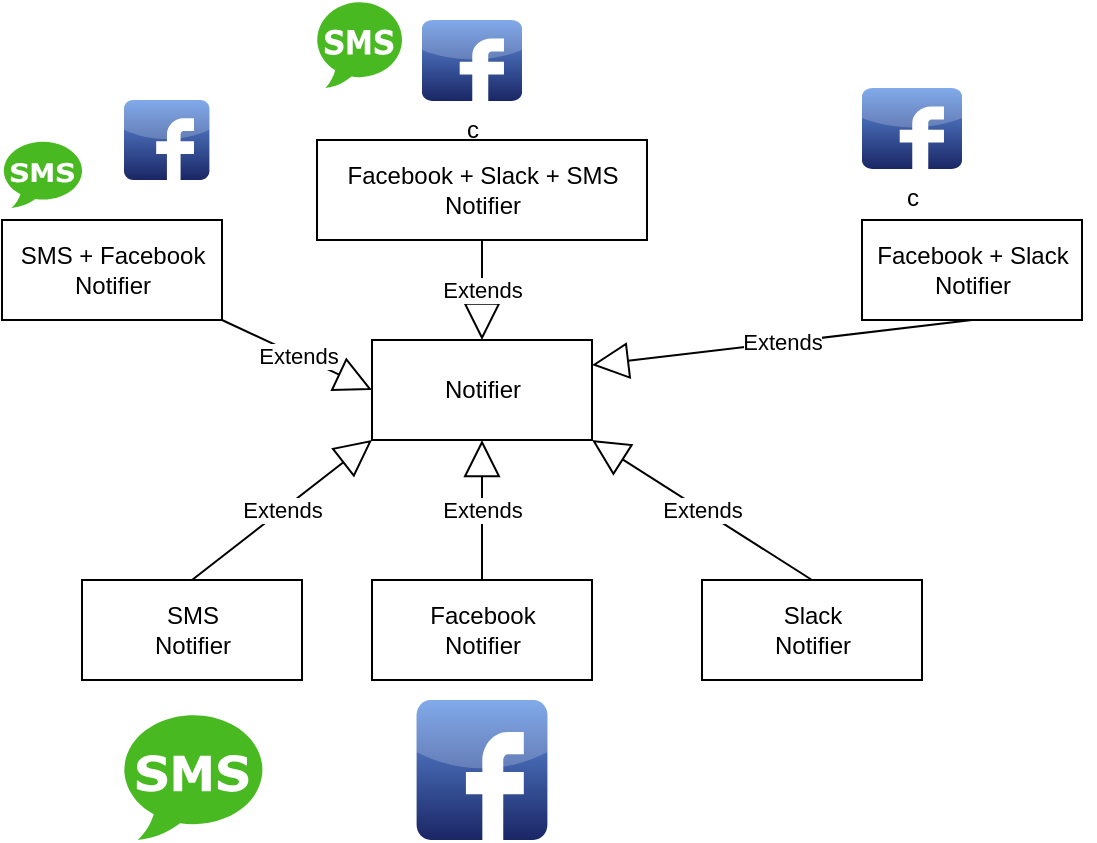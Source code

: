 <mxfile version="14.7.3" type="github" pages="3">
  <diagram id="obNtM0qAvO5QuTD8h4pH" name="Page-1">
    <mxGraphModel dx="1038" dy="1619" grid="1" gridSize="10" guides="1" tooltips="1" connect="1" arrows="1" fold="1" page="1" pageScale="1" pageWidth="850" pageHeight="1100" math="0" shadow="0">
      <root>
        <mxCell id="0" />
        <mxCell id="1" parent="0" />
        <mxCell id="wXi70E9RyrrPzbHguTK--1" value="&lt;div&gt;Notifier&lt;/div&gt;" style="html=1;" vertex="1" parent="1">
          <mxGeometry x="315" y="120" width="110" height="50" as="geometry" />
        </mxCell>
        <mxCell id="wXi70E9RyrrPzbHguTK--2" value="SMS&lt;div&gt;Notifier&lt;/div&gt;" style="html=1;" vertex="1" parent="1">
          <mxGeometry x="170" y="240" width="110" height="50" as="geometry" />
        </mxCell>
        <mxCell id="wXi70E9RyrrPzbHguTK--3" value="Facebook&lt;div&gt;Notifier&lt;/div&gt;" style="html=1;" vertex="1" parent="1">
          <mxGeometry x="315" y="240" width="110" height="50" as="geometry" />
        </mxCell>
        <mxCell id="wXi70E9RyrrPzbHguTK--4" value="Slack&lt;div&gt;Notifier&lt;/div&gt;" style="html=1;" vertex="1" parent="1">
          <mxGeometry x="480" y="240" width="110" height="50" as="geometry" />
        </mxCell>
        <mxCell id="wXi70E9RyrrPzbHguTK--5" value="Extends" style="endArrow=block;endSize=16;endFill=0;html=1;entryX=0;entryY=1;entryDx=0;entryDy=0;exitX=0.5;exitY=0;exitDx=0;exitDy=0;" edge="1" parent="1" source="wXi70E9RyrrPzbHguTK--2" target="wXi70E9RyrrPzbHguTK--1">
          <mxGeometry width="160" relative="1" as="geometry">
            <mxPoint x="220" y="390" as="sourcePoint" />
            <mxPoint x="380" y="390" as="targetPoint" />
          </mxGeometry>
        </mxCell>
        <mxCell id="wXi70E9RyrrPzbHguTK--7" value="Extends" style="endArrow=block;endSize=16;endFill=0;html=1;entryX=0.5;entryY=1;entryDx=0;entryDy=0;exitX=0.5;exitY=0;exitDx=0;exitDy=0;" edge="1" parent="1" source="wXi70E9RyrrPzbHguTK--3" target="wXi70E9RyrrPzbHguTK--1">
          <mxGeometry width="160" relative="1" as="geometry">
            <mxPoint x="300" y="340" as="sourcePoint" />
            <mxPoint x="390" y="270" as="targetPoint" />
          </mxGeometry>
        </mxCell>
        <mxCell id="wXi70E9RyrrPzbHguTK--8" value="Extends" style="endArrow=block;endSize=16;endFill=0;html=1;entryX=1;entryY=1;entryDx=0;entryDy=0;exitX=0.5;exitY=0;exitDx=0;exitDy=0;" edge="1" parent="1" source="wXi70E9RyrrPzbHguTK--4" target="wXi70E9RyrrPzbHguTK--1">
          <mxGeometry width="160" relative="1" as="geometry">
            <mxPoint x="510" y="210" as="sourcePoint" />
            <mxPoint x="510" y="140" as="targetPoint" />
          </mxGeometry>
        </mxCell>
        <mxCell id="wXi70E9RyrrPzbHguTK--9" value="" style="dashed=0;outlineConnect=0;html=1;align=center;labelPosition=center;verticalLabelPosition=bottom;verticalAlign=top;shape=mxgraph.webicons.facebook;fillColor=#6294E4;gradientColor=#1A2665" vertex="1" parent="1">
          <mxGeometry x="337.3" y="300" width="65.4" height="70" as="geometry" />
        </mxCell>
        <mxCell id="wXi70E9RyrrPzbHguTK--10" value="" style="shape=image;html=1;verticalAlign=top;verticalLabelPosition=bottom;labelBackgroundColor=#ffffff;imageAspect=0;aspect=fixed;image=https://cdn4.iconfinder.com/data/icons/logos-and-brands/512/306_Slack_logo-128.png" vertex="1" parent="1">
          <mxGeometry x="500.5" y="300" width="69" height="69" as="geometry" />
        </mxCell>
        <mxCell id="wXi70E9RyrrPzbHguTK--11" value="" style="dashed=0;outlineConnect=0;html=1;align=center;labelPosition=center;verticalLabelPosition=bottom;verticalAlign=top;shape=mxgraph.weblogos.sms;fillColor=#48B921;strokeColor=none" vertex="1" parent="1">
          <mxGeometry x="191" y="306" width="69.2" height="64" as="geometry" />
        </mxCell>
        <mxCell id="wXi70E9RyrrPzbHguTK--12" value="&lt;div&gt;SMS + Facebook&lt;/div&gt;&lt;div&gt;Notifier&lt;/div&gt;" style="html=1;" vertex="1" parent="1">
          <mxGeometry x="130" y="60" width="110" height="50" as="geometry" />
        </mxCell>
        <mxCell id="wXi70E9RyrrPzbHguTK--13" value="&lt;div&gt;Facebook + Slack + SMS&lt;/div&gt;&lt;div&gt;Notifier&lt;/div&gt;" style="html=1;" vertex="1" parent="1">
          <mxGeometry x="287.5" y="20" width="165" height="50" as="geometry" />
        </mxCell>
        <mxCell id="wXi70E9RyrrPzbHguTK--14" value="Facebook + Slack&lt;br&gt;&lt;div&gt;Notifier&lt;/div&gt;" style="html=1;" vertex="1" parent="1">
          <mxGeometry x="560" y="60" width="110" height="50" as="geometry" />
        </mxCell>
        <mxCell id="wXi70E9RyrrPzbHguTK--17" value="Extends" style="endArrow=block;endSize=16;endFill=0;html=1;entryX=0;entryY=0.5;entryDx=0;entryDy=0;exitX=1;exitY=1;exitDx=0;exitDy=0;" edge="1" parent="1" source="wXi70E9RyrrPzbHguTK--12" target="wXi70E9RyrrPzbHguTK--1">
          <mxGeometry width="160" relative="1" as="geometry">
            <mxPoint x="210" y="200" as="sourcePoint" />
            <mxPoint x="300" y="130" as="targetPoint" />
          </mxGeometry>
        </mxCell>
        <mxCell id="wXi70E9RyrrPzbHguTK--18" value="Extends" style="endArrow=block;endSize=16;endFill=0;html=1;exitX=0.5;exitY=1;exitDx=0;exitDy=0;" edge="1" parent="1" source="wXi70E9RyrrPzbHguTK--13" target="wXi70E9RyrrPzbHguTK--1">
          <mxGeometry width="160" relative="1" as="geometry">
            <mxPoint x="250" y="120" as="sourcePoint" />
            <mxPoint x="530" y="150" as="targetPoint" />
          </mxGeometry>
        </mxCell>
        <mxCell id="wXi70E9RyrrPzbHguTK--19" value="Extends" style="endArrow=block;endSize=16;endFill=0;html=1;exitX=0.5;exitY=1;exitDx=0;exitDy=0;entryX=1;entryY=0.25;entryDx=0;entryDy=0;" edge="1" parent="1" source="wXi70E9RyrrPzbHguTK--14" target="wXi70E9RyrrPzbHguTK--1">
          <mxGeometry width="160" relative="1" as="geometry">
            <mxPoint x="470" y="120" as="sourcePoint" />
            <mxPoint x="470" y="170" as="targetPoint" />
          </mxGeometry>
        </mxCell>
        <mxCell id="wXi70E9RyrrPzbHguTK--20" value="" style="dashed=0;outlineConnect=0;html=1;align=center;labelPosition=center;verticalLabelPosition=bottom;verticalAlign=top;shape=mxgraph.weblogos.sms;fillColor=#48B921;strokeColor=none" vertex="1" parent="1">
          <mxGeometry x="130.8" y="20" width="39.2" height="34" as="geometry" />
        </mxCell>
        <mxCell id="wXi70E9RyrrPzbHguTK--21" value="" style="dashed=0;outlineConnect=0;html=1;align=center;labelPosition=center;verticalLabelPosition=bottom;verticalAlign=top;shape=mxgraph.webicons.facebook;fillColor=#6294E4;gradientColor=#1A2665" vertex="1" parent="1">
          <mxGeometry x="191" width="42.7" height="40" as="geometry" />
        </mxCell>
        <mxCell id="wXi70E9RyrrPzbHguTK--22" value="" style="dashed=0;outlineConnect=0;html=1;align=center;labelPosition=center;verticalLabelPosition=bottom;verticalAlign=top;shape=mxgraph.weblogos.sms;fillColor=#48B921;strokeColor=none" vertex="1" parent="1">
          <mxGeometry x="287.5" y="-50" width="42.5" height="44" as="geometry" />
        </mxCell>
        <mxCell id="wXi70E9RyrrPzbHguTK--23" value="c" style="dashed=0;outlineConnect=0;html=1;align=center;labelPosition=center;verticalLabelPosition=bottom;verticalAlign=top;shape=mxgraph.webicons.facebook;fillColor=#6294E4;gradientColor=#1A2665" vertex="1" parent="1">
          <mxGeometry x="340" y="-40" width="50" height="40.5" as="geometry" />
        </mxCell>
        <mxCell id="wXi70E9RyrrPzbHguTK--24" value="" style="shape=image;html=1;verticalAlign=top;verticalLabelPosition=bottom;labelBackgroundColor=#ffffff;imageAspect=0;aspect=fixed;image=https://cdn4.iconfinder.com/data/icons/logos-and-brands/512/306_Slack_logo-128.png" vertex="1" parent="1">
          <mxGeometry x="402.7" y="-50" width="56.5" height="56.5" as="geometry" />
        </mxCell>
        <mxCell id="wXi70E9RyrrPzbHguTK--25" value="c" style="dashed=0;outlineConnect=0;html=1;align=center;labelPosition=center;verticalLabelPosition=bottom;verticalAlign=top;shape=mxgraph.webicons.facebook;fillColor=#6294E4;gradientColor=#1A2665" vertex="1" parent="1">
          <mxGeometry x="560" y="-6" width="50" height="40.5" as="geometry" />
        </mxCell>
        <mxCell id="wXi70E9RyrrPzbHguTK--26" value="" style="shape=image;html=1;verticalAlign=top;verticalLabelPosition=bottom;labelBackgroundColor=#ffffff;imageAspect=0;aspect=fixed;image=https://cdn4.iconfinder.com/data/icons/logos-and-brands/512/306_Slack_logo-128.png" vertex="1" parent="1">
          <mxGeometry x="620" y="-14" width="56.5" height="56.5" as="geometry" />
        </mxCell>
      </root>
    </mxGraphModel>
  </diagram>
  <diagram id="hD9ZUC1AC_Yd4mX_c_vk" name="Page-2">
    <mxGraphModel dx="1038" dy="519" grid="1" gridSize="10" guides="1" tooltips="1" connect="1" arrows="1" fold="1" page="1" pageScale="1" pageWidth="850" pageHeight="1100" math="0" shadow="0">
      <root>
        <mxCell id="s6kPz8wZKVb3iE4a7DDW-0" />
        <mxCell id="s6kPz8wZKVb3iE4a7DDW-1" parent="s6kPz8wZKVb3iE4a7DDW-0" />
        <mxCell id="O9yW0eE3P57p5rW0reVG-0" value="Parent" style="html=1;" vertex="1" parent="s6kPz8wZKVb3iE4a7DDW-1">
          <mxGeometry x="240" y="260" width="110" height="50" as="geometry" />
        </mxCell>
        <mxCell id="O9yW0eE3P57p5rW0reVG-1" value="Child" style="html=1;" vertex="1" parent="s6kPz8wZKVb3iE4a7DDW-1">
          <mxGeometry x="130" y="380" width="110" height="50" as="geometry" />
        </mxCell>
        <mxCell id="O9yW0eE3P57p5rW0reVG-2" value="Child" style="html=1;" vertex="1" parent="s6kPz8wZKVb3iE4a7DDW-1">
          <mxGeometry x="350" y="380" width="110" height="50" as="geometry" />
        </mxCell>
        <mxCell id="9UbAyMBFpO-ACWUitK4b-0" value="Extends" style="endArrow=block;endSize=16;endFill=0;html=1;entryX=0.25;entryY=1;entryDx=0;entryDy=0;exitX=0.5;exitY=0;exitDx=0;exitDy=0;" edge="1" parent="s6kPz8wZKVb3iE4a7DDW-1" source="O9yW0eE3P57p5rW0reVG-1" target="O9yW0eE3P57p5rW0reVG-0">
          <mxGeometry width="160" relative="1" as="geometry">
            <mxPoint x="240" y="110" as="sourcePoint" />
            <mxPoint x="315" y="145" as="targetPoint" />
          </mxGeometry>
        </mxCell>
        <mxCell id="9UbAyMBFpO-ACWUitK4b-1" value="Extends" style="endArrow=block;endSize=16;endFill=0;html=1;entryX=0.75;entryY=1;entryDx=0;entryDy=0;exitX=0.25;exitY=0;exitDx=0;exitDy=0;" edge="1" parent="s6kPz8wZKVb3iE4a7DDW-1" source="O9yW0eE3P57p5rW0reVG-2" target="O9yW0eE3P57p5rW0reVG-0">
          <mxGeometry width="160" relative="1" as="geometry">
            <mxPoint x="195" y="390" as="sourcePoint" />
            <mxPoint x="277.5" y="320" as="targetPoint" />
          </mxGeometry>
        </mxCell>
        <mxCell id="DBsJD7ATE8R1dUXpkr1o-0" value="Client" style="html=1;" vertex="1" parent="s6kPz8wZKVb3iE4a7DDW-1">
          <mxGeometry x="530" y="310" width="110" height="50" as="geometry" />
        </mxCell>
        <mxCell id="DBsJD7ATE8R1dUXpkr1o-1" value="Service" style="html=1;" vertex="1" parent="s6kPz8wZKVb3iE4a7DDW-1">
          <mxGeometry x="720" y="310" width="110" height="50" as="geometry" />
        </mxCell>
        <mxCell id="DBsJD7ATE8R1dUXpkr1o-2" value="1" style="endArrow=open;html=1;endSize=12;startArrow=diamondThin;startSize=14;startFill=0;edgeStyle=orthogonalEdgeStyle;align=left;verticalAlign=bottom;entryX=0;entryY=0.5;entryDx=0;entryDy=0;exitX=1;exitY=0.5;exitDx=0;exitDy=0;" edge="1" parent="s6kPz8wZKVb3iE4a7DDW-1" source="DBsJD7ATE8R1dUXpkr1o-0" target="DBsJD7ATE8R1dUXpkr1o-1">
          <mxGeometry x="-1" y="3" relative="1" as="geometry">
            <mxPoint x="530" y="260" as="sourcePoint" />
            <mxPoint x="690" y="260" as="targetPoint" />
          </mxGeometry>
        </mxCell>
        <mxCell id="DBsJD7ATE8R1dUXpkr1o-3" value="Inheritance" style="text;html=1;strokeColor=none;fillColor=none;align=center;verticalAlign=middle;whiteSpace=wrap;rounded=0;" vertex="1" parent="s6kPz8wZKVb3iE4a7DDW-1">
          <mxGeometry x="275" y="190" width="40" height="20" as="geometry" />
        </mxCell>
        <mxCell id="DBsJD7ATE8R1dUXpkr1o-4" value="Aggregation" style="text;html=1;strokeColor=none;fillColor=none;align=center;verticalAlign=middle;whiteSpace=wrap;rounded=0;" vertex="1" parent="s6kPz8wZKVb3iE4a7DDW-1">
          <mxGeometry x="640" y="190" width="40" height="20" as="geometry" />
        </mxCell>
      </root>
    </mxGraphModel>
  </diagram>
  <diagram id="AFmCAEBOqhch4bL8hIxP" name="Page-3">
    <mxGraphModel dx="1038" dy="519" grid="1" gridSize="10" guides="1" tooltips="1" connect="1" arrows="1" fold="1" page="1" pageScale="1" pageWidth="850" pageHeight="1100" math="0" shadow="0">
      <root>
        <mxCell id="ip6OCekWCkhI-Ly0D_2Z-0" />
        <mxCell id="ip6OCekWCkhI-Ly0D_2Z-1" parent="ip6OCekWCkhI-Ly0D_2Z-0" />
        <mxCell id="ip6OCekWCkhI-Ly0D_2Z-8" value="&lt;p style=&quot;margin: 0px ; margin-top: 6px ; text-align: center&quot;&gt;Interface&lt;br&gt;Component&lt;/p&gt;&lt;hr&gt;&lt;p style=&quot;margin: 0px ; margin-left: 8px&quot;&gt;doOperation()&lt;/p&gt;" style="align=left;overflow=fill;html=1;dropTarget=0;" vertex="1" parent="ip6OCekWCkhI-Ly0D_2Z-1">
          <mxGeometry x="140" y="100" width="180" height="70" as="geometry" />
        </mxCell>
        <mxCell id="ip6OCekWCkhI-Ly0D_2Z-10" value="&lt;p style=&quot;margin: 0px ; margin-top: 6px ; text-align: center&quot;&gt;ConcreteComponent&lt;/p&gt;&lt;hr&gt;&lt;p style=&quot;margin: 0px ; margin-left: 8px&quot;&gt;doOperation()&lt;/p&gt;" style="align=left;overflow=fill;html=1;dropTarget=0;" vertex="1" parent="ip6OCekWCkhI-Ly0D_2Z-1">
          <mxGeometry x="50" y="260" width="180" height="60" as="geometry" />
        </mxCell>
        <mxCell id="ip6OCekWCkhI-Ly0D_2Z-12" value="&lt;p style=&quot;margin: 0px ; margin-top: 6px ; text-align: center&quot;&gt;abstract&lt;/p&gt;&lt;p style=&quot;margin: 0px ; margin-top: 6px ; text-align: center&quot;&gt;Decorator&lt;/p&gt;&lt;hr&gt;&lt;p style=&quot;margin: 0px ; margin-left: 8px&quot;&gt;doOperation()&lt;/p&gt;&lt;p style=&quot;margin: 0px ; margin-left: 8px&quot;&gt;Component wrappee&lt;br&gt;&lt;/p&gt;&lt;div&gt;&amp;nbsp; doAdditionalOperation()&lt;br&gt;&lt;/div&gt;&lt;div&gt;&lt;br&gt;&lt;/div&gt;" style="align=left;overflow=fill;html=1;dropTarget=0;" vertex="1" parent="ip6OCekWCkhI-Ly0D_2Z-1">
          <mxGeometry x="330" y="260" width="180" height="120" as="geometry" />
        </mxCell>
        <mxCell id="ip6OCekWCkhI-Ly0D_2Z-14" value="&lt;p style=&quot;margin: 0px ; margin-top: 6px ; text-align: center&quot;&gt;Concrete&lt;/p&gt;&lt;p style=&quot;margin: 0px ; margin-top: 6px ; text-align: center&quot;&gt;Decorator&lt;/p&gt;&lt;hr&gt;&lt;p style=&quot;margin: 0px ; margin-left: 8px&quot;&gt;doOperation()&lt;/p&gt;&lt;div&gt;&amp;nbsp; doAdditionalOperation()&lt;br&gt;&lt;div&gt;&lt;br&gt;&lt;br&gt;&lt;/div&gt;&lt;/div&gt;&lt;div&gt;&amp;nbsp;&lt;br&gt;&lt;/div&gt;" style="align=left;overflow=fill;html=1;dropTarget=0;" vertex="1" parent="ip6OCekWCkhI-Ly0D_2Z-1">
          <mxGeometry x="220" y="450" width="180" height="90" as="geometry" />
        </mxCell>
        <mxCell id="ip6OCekWCkhI-Ly0D_2Z-15" value="&lt;p style=&quot;margin: 0px ; margin-top: 6px ; text-align: center&quot;&gt;Concrete&lt;/p&gt;&lt;p style=&quot;margin: 0px ; margin-top: 6px ; text-align: center&quot;&gt;Decorator&lt;/p&gt;&lt;hr&gt;&lt;p style=&quot;margin: 0px ; margin-left: 8px&quot;&gt;doOperation()&lt;/p&gt;&lt;p style=&quot;margin: 0px ; margin-left: 8px&quot;&gt;doAdditionalOperation()&lt;br&gt;&lt;/p&gt;&lt;div&gt;&lt;br&gt;&lt;br&gt;&lt;/div&gt;" style="align=left;overflow=fill;html=1;dropTarget=0;" vertex="1" parent="ip6OCekWCkhI-Ly0D_2Z-1">
          <mxGeometry x="520" y="450" width="180" height="90" as="geometry" />
        </mxCell>
        <mxCell id="oAwR8T1v82feQk-BxFuK-0" value="Extends" style="endArrow=block;endSize=16;endFill=0;html=1;entryX=0.25;entryY=1;entryDx=0;entryDy=0;exitX=0.5;exitY=0;exitDx=0;exitDy=0;" edge="1" parent="ip6OCekWCkhI-Ly0D_2Z-1" source="ip6OCekWCkhI-Ly0D_2Z-14" target="ip6OCekWCkhI-Ly0D_2Z-12">
          <mxGeometry width="160" relative="1" as="geometry">
            <mxPoint x="377.5" y="380" as="sourcePoint" />
            <mxPoint x="322.5" y="310" as="targetPoint" />
          </mxGeometry>
        </mxCell>
        <mxCell id="oAwR8T1v82feQk-BxFuK-1" value="Extends" style="endArrow=block;endSize=16;endFill=0;html=1;entryX=0.75;entryY=1;entryDx=0;entryDy=0;" edge="1" parent="ip6OCekWCkhI-Ly0D_2Z-1" target="ip6OCekWCkhI-Ly0D_2Z-12">
          <mxGeometry width="160" relative="1" as="geometry">
            <mxPoint x="560" y="450" as="sourcePoint" />
            <mxPoint x="385" y="390" as="targetPoint" />
          </mxGeometry>
        </mxCell>
        <mxCell id="oAwR8T1v82feQk-BxFuK-2" value="" style="endArrow=diamondThin;endFill=0;endSize=24;html=1;exitX=1;exitY=0.5;exitDx=0;exitDy=0;entryX=0.5;entryY=0;entryDx=0;entryDy=0;" edge="1" parent="ip6OCekWCkhI-Ly0D_2Z-1" source="ip6OCekWCkhI-Ly0D_2Z-8" target="ip6OCekWCkhI-Ly0D_2Z-12">
          <mxGeometry width="160" relative="1" as="geometry">
            <mxPoint x="370" y="190" as="sourcePoint" />
            <mxPoint x="530" y="190" as="targetPoint" />
            <Array as="points">
              <mxPoint x="420" y="135" />
            </Array>
          </mxGeometry>
        </mxCell>
        <mxCell id="oAwR8T1v82feQk-BxFuK-3" value="" style="endArrow=block;dashed=1;endFill=0;endSize=12;html=1;exitX=0.5;exitY=0;exitDx=0;exitDy=0;entryX=0.5;entryY=1;entryDx=0;entryDy=0;" edge="1" parent="ip6OCekWCkhI-Ly0D_2Z-1" source="ip6OCekWCkhI-Ly0D_2Z-10" target="ip6OCekWCkhI-Ly0D_2Z-8">
          <mxGeometry width="160" relative="1" as="geometry">
            <mxPoint x="40" y="400" as="sourcePoint" />
            <mxPoint x="200" y="400" as="targetPoint" />
            <Array as="points">
              <mxPoint x="230" y="260" />
            </Array>
          </mxGeometry>
        </mxCell>
        <mxCell id="oAwR8T1v82feQk-BxFuK-4" value="" style="endArrow=block;dashed=1;endFill=0;endSize=12;html=1;entryX=0.75;entryY=1;entryDx=0;entryDy=0;" edge="1" parent="ip6OCekWCkhI-Ly0D_2Z-1" source="ip6OCekWCkhI-Ly0D_2Z-12" target="ip6OCekWCkhI-Ly0D_2Z-8">
          <mxGeometry width="160" relative="1" as="geometry">
            <mxPoint x="150" y="270" as="sourcePoint" />
            <mxPoint x="240" y="180" as="targetPoint" />
            <Array as="points">
              <mxPoint x="275" y="270" />
            </Array>
          </mxGeometry>
        </mxCell>
      </root>
    </mxGraphModel>
  </diagram>
</mxfile>
